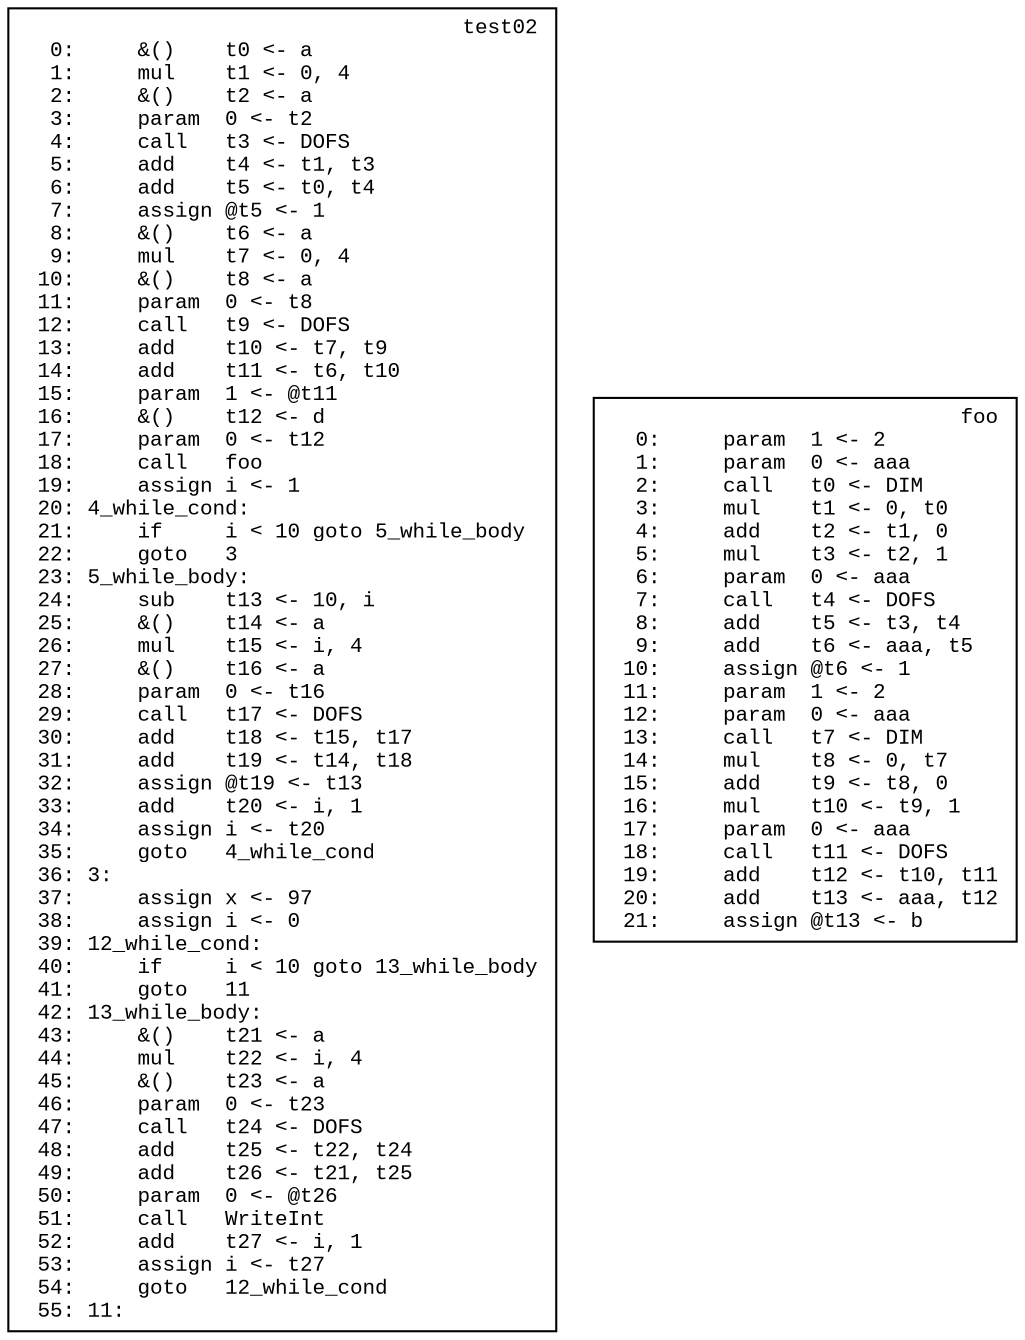 digraph IR {
  graph [fontname="Times New Roman",fontsize=10];
  node  [fontname="Courier New",fontsize=10];
  edge  [fontname="Times New Roman",fontsize=10];

  // scope 'test02'
  test02_cb [label="test02\r  0:     &()    t0 <- a\l  1:     mul    t1 <- 0, 4\l  2:     &()    t2 <- a\l  3:     param  0 <- t2\l  4:     call   t3 <- DOFS\l  5:     add    t4 <- t1, t3\l  6:     add    t5 <- t0, t4\l  7:     assign @t5 <- 1\l  8:     &()    t6 <- a\l  9:     mul    t7 <- 0, 4\l 10:     &()    t8 <- a\l 11:     param  0 <- t8\l 12:     call   t9 <- DOFS\l 13:     add    t10 <- t7, t9\l 14:     add    t11 <- t6, t10\l 15:     param  1 <- @t11\l 16:     &()    t12 <- d\l 17:     param  0 <- t12\l 18:     call   foo\l 19:     assign i <- 1\l 20: 4_while_cond:\l 21:     if     i < 10 goto 5_while_body\l 22:     goto   3\l 23: 5_while_body:\l 24:     sub    t13 <- 10, i\l 25:     &()    t14 <- a\l 26:     mul    t15 <- i, 4\l 27:     &()    t16 <- a\l 28:     param  0 <- t16\l 29:     call   t17 <- DOFS\l 30:     add    t18 <- t15, t17\l 31:     add    t19 <- t14, t18\l 32:     assign @t19 <- t13\l 33:     add    t20 <- i, 1\l 34:     assign i <- t20\l 35:     goto   4_while_cond\l 36: 3:\l 37:     assign x <- 97\l 38:     assign i <- 0\l 39: 12_while_cond:\l 40:     if     i < 10 goto 13_while_body\l 41:     goto   11\l 42: 13_while_body:\l 43:     &()    t21 <- a\l 44:     mul    t22 <- i, 4\l 45:     &()    t23 <- a\l 46:     param  0 <- t23\l 47:     call   t24 <- DOFS\l 48:     add    t25 <- t22, t24\l 49:     add    t26 <- t21, t25\l 50:     param  0 <- @t26\l 51:     call   WriteInt\l 52:     add    t27 <- i, 1\l 53:     assign i <- t27\l 54:     goto   12_while_cond\l 55: 11:\l",shape=box]
  // scope 'foo'
  foo_cb [label="foo\r  0:     param  1 <- 2\l  1:     param  0 <- aaa\l  2:     call   t0 <- DIM\l  3:     mul    t1 <- 0, t0\l  4:     add    t2 <- t1, 0\l  5:     mul    t3 <- t2, 1\l  6:     param  0 <- aaa\l  7:     call   t4 <- DOFS\l  8:     add    t5 <- t3, t4\l  9:     add    t6 <- aaa, t5\l 10:     assign @t6 <- 1\l 11:     param  1 <- 2\l 12:     param  0 <- aaa\l 13:     call   t7 <- DIM\l 14:     mul    t8 <- 0, t7\l 15:     add    t9 <- t8, 0\l 16:     mul    t10 <- t9, 1\l 17:     param  0 <- aaa\l 18:     call   t11 <- DOFS\l 19:     add    t12 <- t10, t11\l 20:     add    t13 <- aaa, t12\l 21:     assign @t13 <- b\l",shape=box]
}
